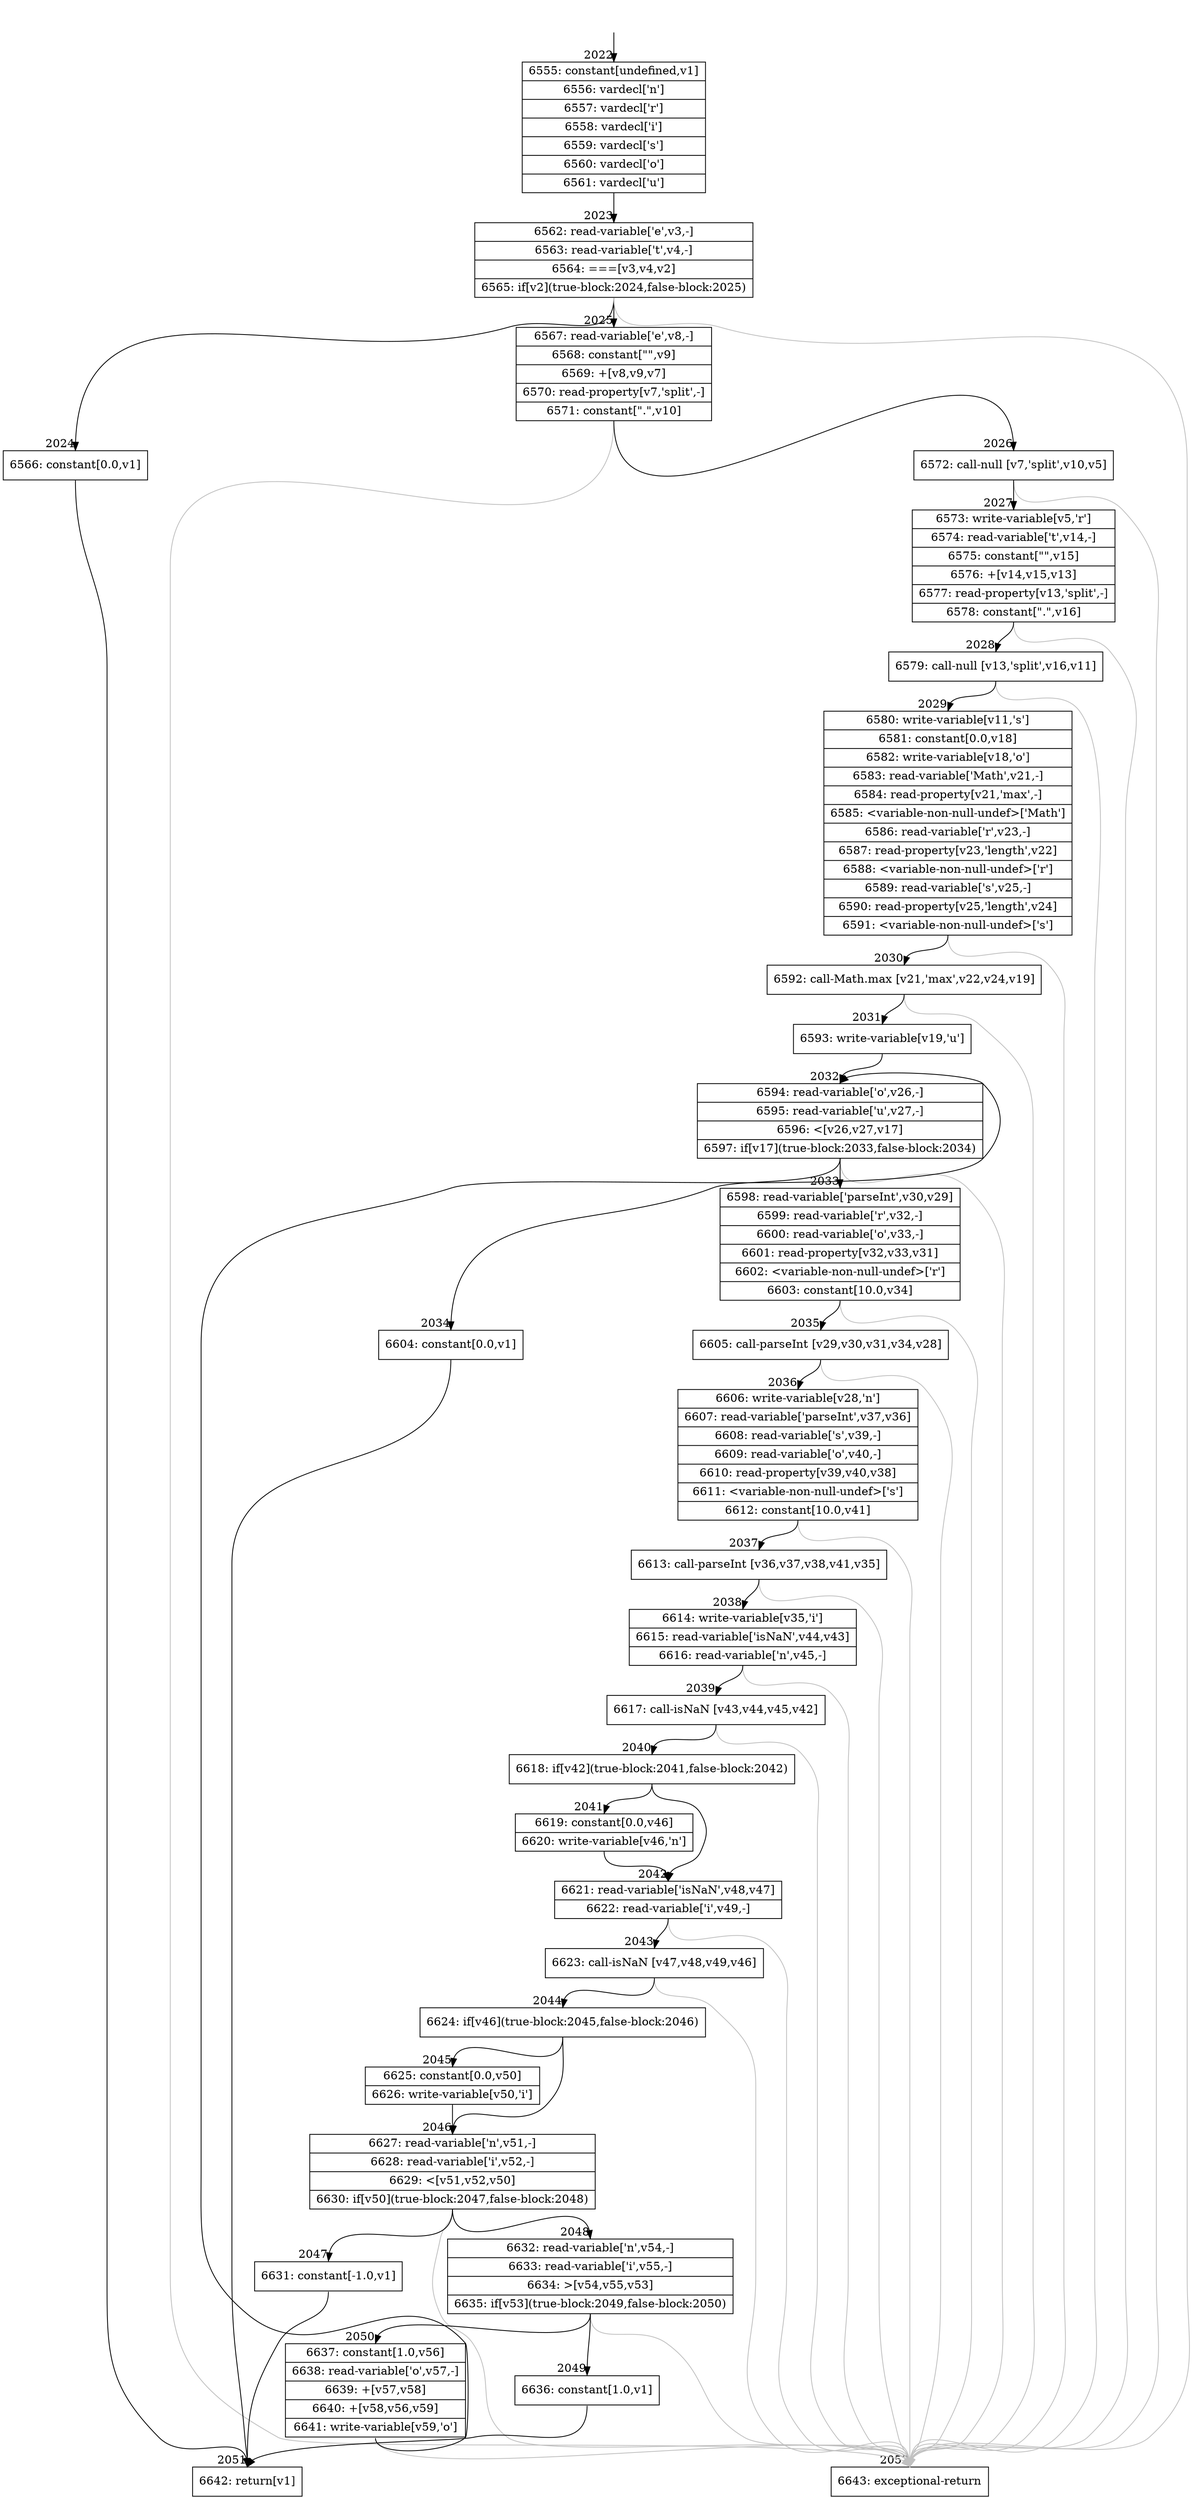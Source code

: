 digraph {
rankdir="TD"
BB_entry108[shape=none,label=""];
BB_entry108 -> BB2022 [tailport=s, headport=n, headlabel="    2022"]
BB2022 [shape=record label="{6555: constant[undefined,v1]|6556: vardecl['n']|6557: vardecl['r']|6558: vardecl['i']|6559: vardecl['s']|6560: vardecl['o']|6561: vardecl['u']}" ] 
BB2022 -> BB2023 [tailport=s, headport=n, headlabel="      2023"]
BB2023 [shape=record label="{6562: read-variable['e',v3,-]|6563: read-variable['t',v4,-]|6564: ===[v3,v4,v2]|6565: if[v2](true-block:2024,false-block:2025)}" ] 
BB2023 -> BB2024 [tailport=s, headport=n, headlabel="      2024"]
BB2023 -> BB2025 [tailport=s, headport=n, headlabel="      2025"]
BB2023 -> BB2052 [tailport=s, headport=n, color=gray, headlabel="      2052"]
BB2024 [shape=record label="{6566: constant[0.0,v1]}" ] 
BB2024 -> BB2051 [tailport=s, headport=n, headlabel="      2051"]
BB2025 [shape=record label="{6567: read-variable['e',v8,-]|6568: constant[\"\",v9]|6569: +[v8,v9,v7]|6570: read-property[v7,'split',-]|6571: constant[\".\",v10]}" ] 
BB2025 -> BB2026 [tailport=s, headport=n, headlabel="      2026"]
BB2025 -> BB2052 [tailport=s, headport=n, color=gray]
BB2026 [shape=record label="{6572: call-null [v7,'split',v10,v5]}" ] 
BB2026 -> BB2027 [tailport=s, headport=n, headlabel="      2027"]
BB2026 -> BB2052 [tailport=s, headport=n, color=gray]
BB2027 [shape=record label="{6573: write-variable[v5,'r']|6574: read-variable['t',v14,-]|6575: constant[\"\",v15]|6576: +[v14,v15,v13]|6577: read-property[v13,'split',-]|6578: constant[\".\",v16]}" ] 
BB2027 -> BB2028 [tailport=s, headport=n, headlabel="      2028"]
BB2027 -> BB2052 [tailport=s, headport=n, color=gray]
BB2028 [shape=record label="{6579: call-null [v13,'split',v16,v11]}" ] 
BB2028 -> BB2029 [tailport=s, headport=n, headlabel="      2029"]
BB2028 -> BB2052 [tailport=s, headport=n, color=gray]
BB2029 [shape=record label="{6580: write-variable[v11,'s']|6581: constant[0.0,v18]|6582: write-variable[v18,'o']|6583: read-variable['Math',v21,-]|6584: read-property[v21,'max',-]|6585: \<variable-non-null-undef\>['Math']|6586: read-variable['r',v23,-]|6587: read-property[v23,'length',v22]|6588: \<variable-non-null-undef\>['r']|6589: read-variable['s',v25,-]|6590: read-property[v25,'length',v24]|6591: \<variable-non-null-undef\>['s']}" ] 
BB2029 -> BB2030 [tailport=s, headport=n, headlabel="      2030"]
BB2029 -> BB2052 [tailport=s, headport=n, color=gray]
BB2030 [shape=record label="{6592: call-Math.max [v21,'max',v22,v24,v19]}" ] 
BB2030 -> BB2031 [tailport=s, headport=n, headlabel="      2031"]
BB2030 -> BB2052 [tailport=s, headport=n, color=gray]
BB2031 [shape=record label="{6593: write-variable[v19,'u']}" ] 
BB2031 -> BB2032 [tailport=s, headport=n, headlabel="      2032"]
BB2032 [shape=record label="{6594: read-variable['o',v26,-]|6595: read-variable['u',v27,-]|6596: \<[v26,v27,v17]|6597: if[v17](true-block:2033,false-block:2034)}" ] 
BB2032 -> BB2033 [tailport=s, headport=n, headlabel="      2033"]
BB2032 -> BB2034 [tailport=s, headport=n, headlabel="      2034"]
BB2032 -> BB2052 [tailport=s, headport=n, color=gray]
BB2033 [shape=record label="{6598: read-variable['parseInt',v30,v29]|6599: read-variable['r',v32,-]|6600: read-variable['o',v33,-]|6601: read-property[v32,v33,v31]|6602: \<variable-non-null-undef\>['r']|6603: constant[10.0,v34]}" ] 
BB2033 -> BB2035 [tailport=s, headport=n, headlabel="      2035"]
BB2033 -> BB2052 [tailport=s, headport=n, color=gray]
BB2034 [shape=record label="{6604: constant[0.0,v1]}" ] 
BB2034 -> BB2051 [tailport=s, headport=n]
BB2035 [shape=record label="{6605: call-parseInt [v29,v30,v31,v34,v28]}" ] 
BB2035 -> BB2036 [tailport=s, headport=n, headlabel="      2036"]
BB2035 -> BB2052 [tailport=s, headport=n, color=gray]
BB2036 [shape=record label="{6606: write-variable[v28,'n']|6607: read-variable['parseInt',v37,v36]|6608: read-variable['s',v39,-]|6609: read-variable['o',v40,-]|6610: read-property[v39,v40,v38]|6611: \<variable-non-null-undef\>['s']|6612: constant[10.0,v41]}" ] 
BB2036 -> BB2037 [tailport=s, headport=n, headlabel="      2037"]
BB2036 -> BB2052 [tailport=s, headport=n, color=gray]
BB2037 [shape=record label="{6613: call-parseInt [v36,v37,v38,v41,v35]}" ] 
BB2037 -> BB2038 [tailport=s, headport=n, headlabel="      2038"]
BB2037 -> BB2052 [tailport=s, headport=n, color=gray]
BB2038 [shape=record label="{6614: write-variable[v35,'i']|6615: read-variable['isNaN',v44,v43]|6616: read-variable['n',v45,-]}" ] 
BB2038 -> BB2039 [tailport=s, headport=n, headlabel="      2039"]
BB2038 -> BB2052 [tailport=s, headport=n, color=gray]
BB2039 [shape=record label="{6617: call-isNaN [v43,v44,v45,v42]}" ] 
BB2039 -> BB2040 [tailport=s, headport=n, headlabel="      2040"]
BB2039 -> BB2052 [tailport=s, headport=n, color=gray]
BB2040 [shape=record label="{6618: if[v42](true-block:2041,false-block:2042)}" ] 
BB2040 -> BB2042 [tailport=s, headport=n, headlabel="      2042"]
BB2040 -> BB2041 [tailport=s, headport=n, headlabel="      2041"]
BB2041 [shape=record label="{6619: constant[0.0,v46]|6620: write-variable[v46,'n']}" ] 
BB2041 -> BB2042 [tailport=s, headport=n]
BB2042 [shape=record label="{6621: read-variable['isNaN',v48,v47]|6622: read-variable['i',v49,-]}" ] 
BB2042 -> BB2043 [tailport=s, headport=n, headlabel="      2043"]
BB2042 -> BB2052 [tailport=s, headport=n, color=gray]
BB2043 [shape=record label="{6623: call-isNaN [v47,v48,v49,v46]}" ] 
BB2043 -> BB2044 [tailport=s, headport=n, headlabel="      2044"]
BB2043 -> BB2052 [tailport=s, headport=n, color=gray]
BB2044 [shape=record label="{6624: if[v46](true-block:2045,false-block:2046)}" ] 
BB2044 -> BB2046 [tailport=s, headport=n, headlabel="      2046"]
BB2044 -> BB2045 [tailport=s, headport=n, headlabel="      2045"]
BB2045 [shape=record label="{6625: constant[0.0,v50]|6626: write-variable[v50,'i']}" ] 
BB2045 -> BB2046 [tailport=s, headport=n]
BB2046 [shape=record label="{6627: read-variable['n',v51,-]|6628: read-variable['i',v52,-]|6629: \<[v51,v52,v50]|6630: if[v50](true-block:2047,false-block:2048)}" ] 
BB2046 -> BB2047 [tailport=s, headport=n, headlabel="      2047"]
BB2046 -> BB2048 [tailport=s, headport=n, headlabel="      2048"]
BB2046 -> BB2052 [tailport=s, headport=n, color=gray]
BB2047 [shape=record label="{6631: constant[-1.0,v1]}" ] 
BB2047 -> BB2051 [tailport=s, headport=n]
BB2048 [shape=record label="{6632: read-variable['n',v54,-]|6633: read-variable['i',v55,-]|6634: \>[v54,v55,v53]|6635: if[v53](true-block:2049,false-block:2050)}" ] 
BB2048 -> BB2049 [tailport=s, headport=n, headlabel="      2049"]
BB2048 -> BB2050 [tailport=s, headport=n, headlabel="      2050"]
BB2048 -> BB2052 [tailport=s, headport=n, color=gray]
BB2049 [shape=record label="{6636: constant[1.0,v1]}" ] 
BB2049 -> BB2051 [tailport=s, headport=n]
BB2050 [shape=record label="{6637: constant[1.0,v56]|6638: read-variable['o',v57,-]|6639: +[v57,v58]|6640: +[v58,v56,v59]|6641: write-variable[v59,'o']}" ] 
BB2050 -> BB2032 [tailport=s, headport=n]
BB2050 -> BB2052 [tailport=s, headport=n, color=gray]
BB2051 [shape=record label="{6642: return[v1]}" ] 
BB2052 [shape=record label="{6643: exceptional-return}" ] 
}
